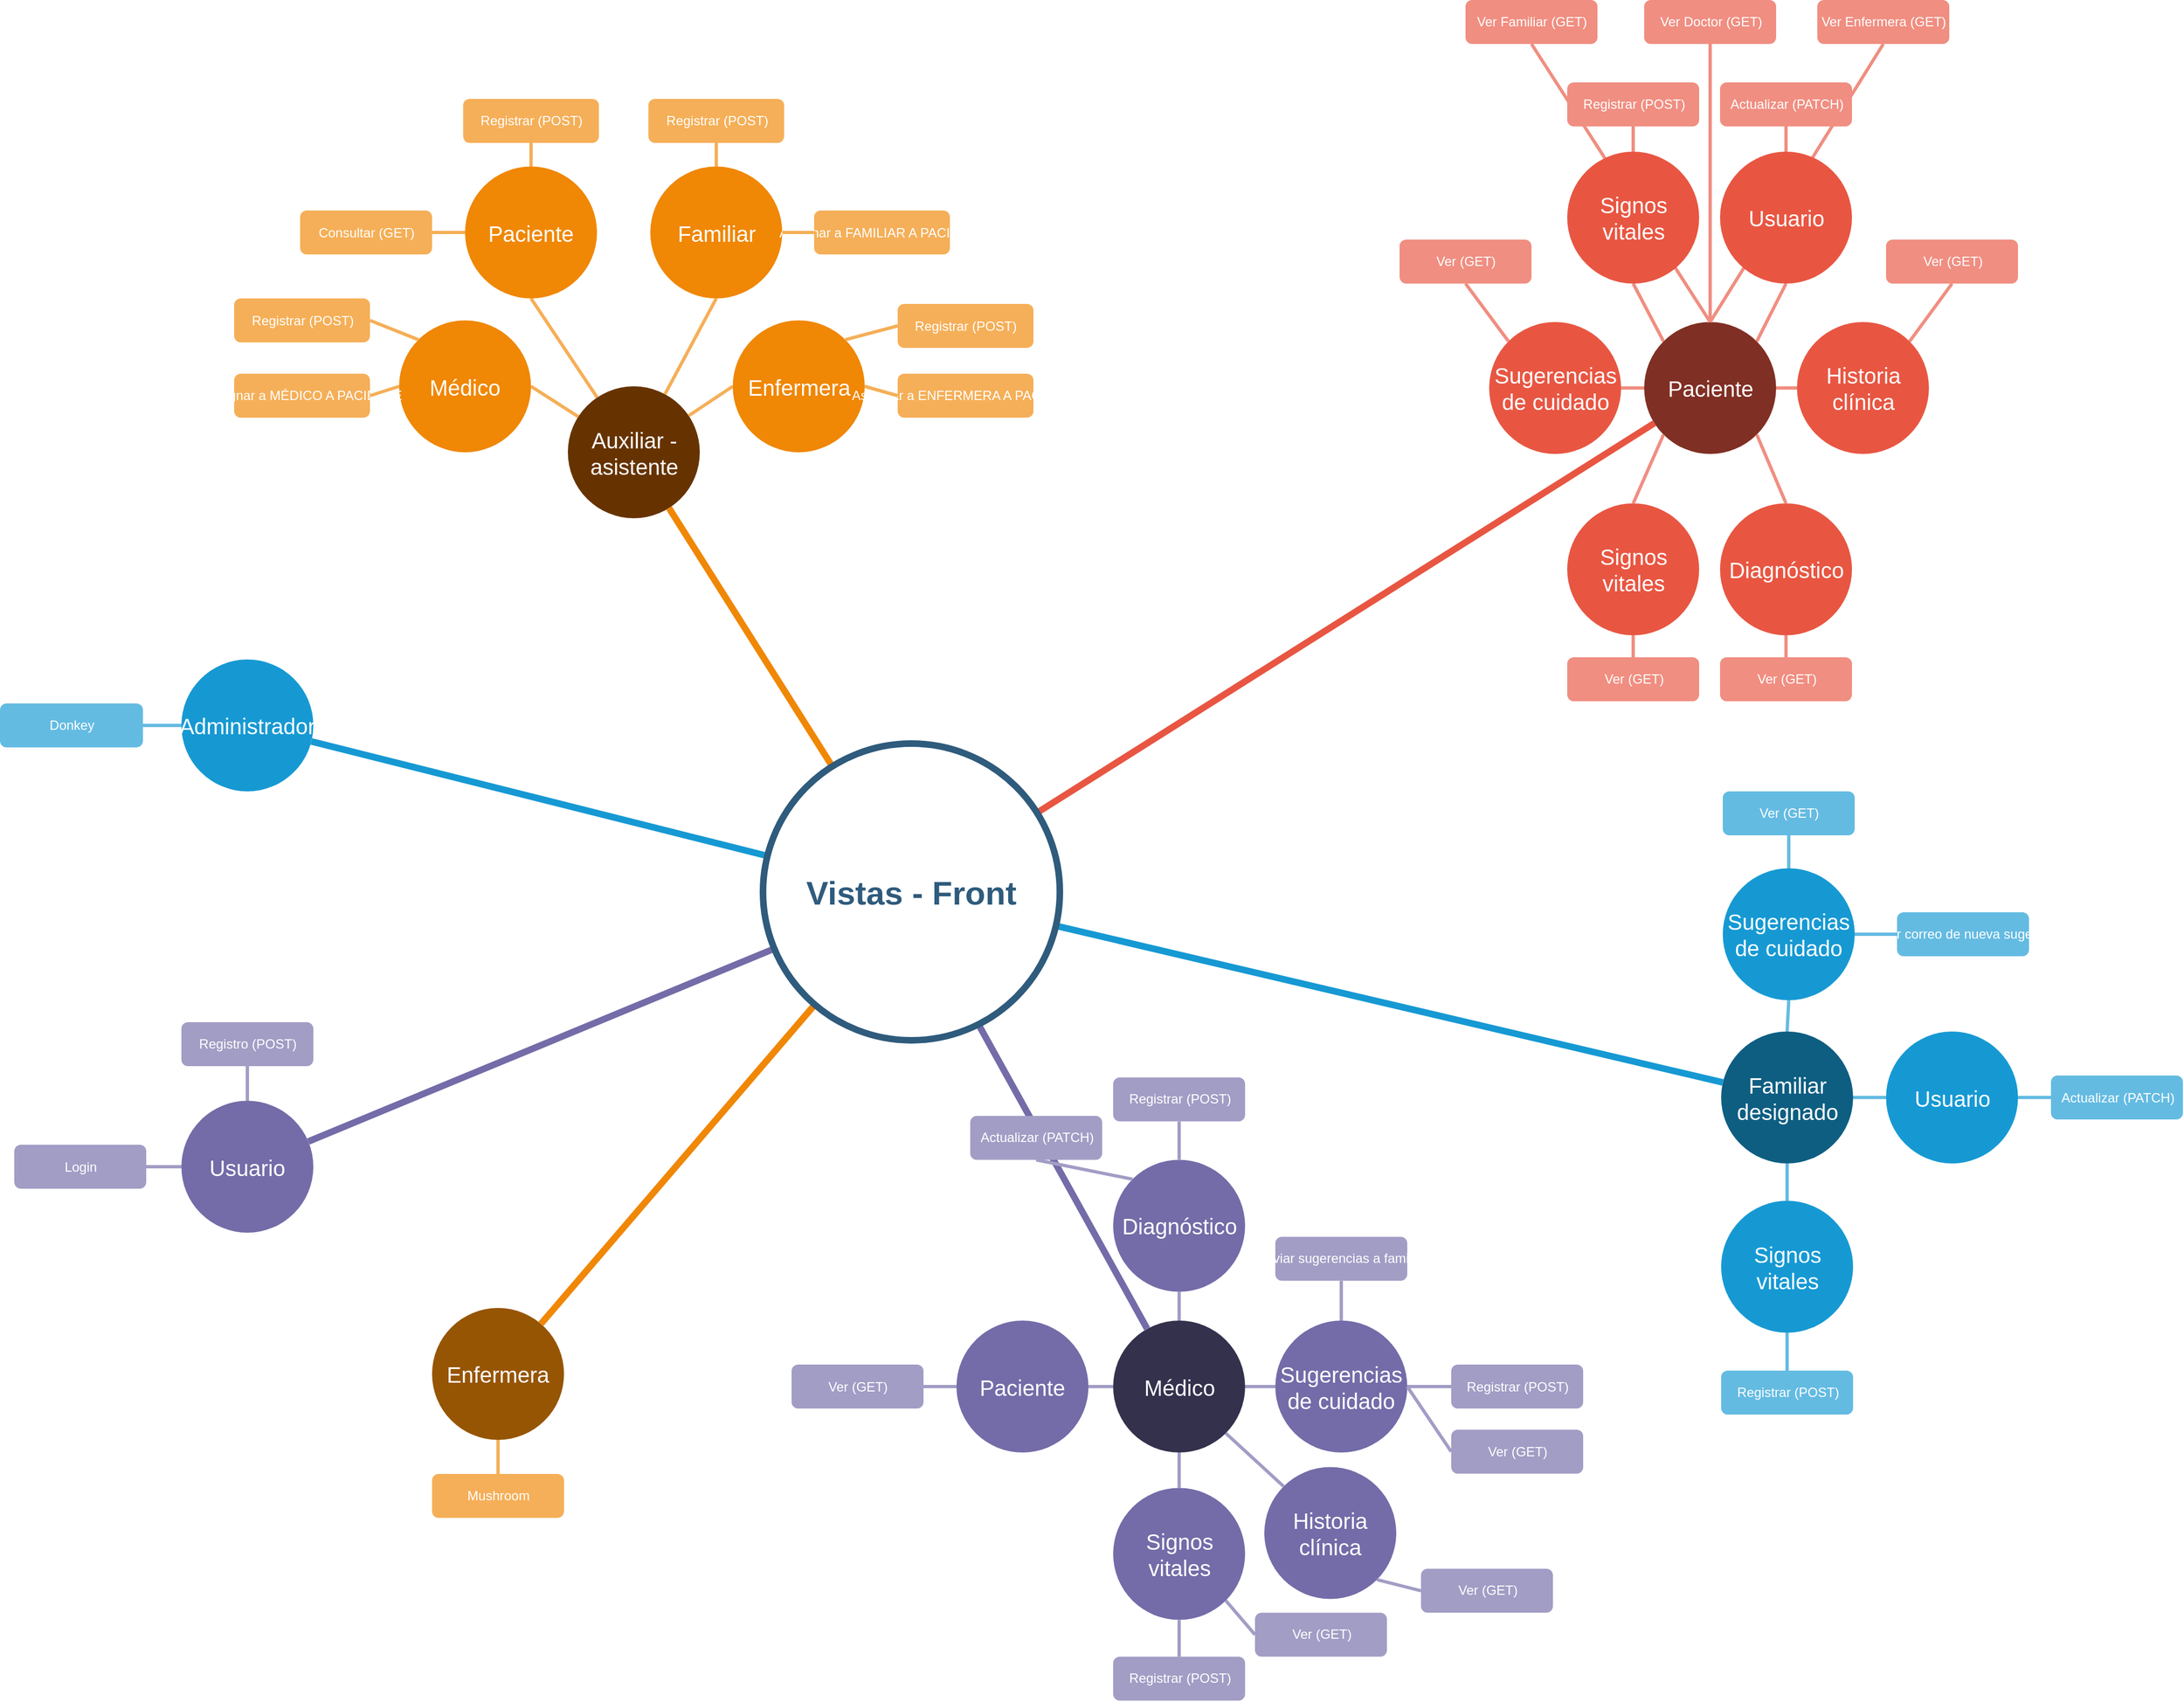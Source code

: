 <mxfile version="21.6.8" type="device">
  <diagram id="6a731a19-8d31-9384-78a2-239565b7b9f0" name="Page-1">
    <mxGraphModel dx="3200" dy="1549" grid="1" gridSize="10" guides="1" tooltips="1" connect="1" arrows="1" fold="1" page="1" pageScale="1" pageWidth="1169" pageHeight="827" background="none" math="0" shadow="0">
      <root>
        <mxCell id="0" />
        <mxCell id="1" parent="0" />
        <mxCell id="1350" value="Administrador" style="ellipse;whiteSpace=wrap;html=1;shadow=0;fontFamily=Helvetica;fontSize=20;fontColor=#FFFFFF;align=center;strokeWidth=3;fillColor=#1699D3;strokeColor=none;" parent="1" vertex="1">
          <mxGeometry x="405" y="680" width="120" height="120" as="geometry" />
        </mxCell>
        <mxCell id="1351" value="Auxiliar - asistente" style="ellipse;whiteSpace=wrap;html=1;shadow=0;fontFamily=Helvetica;fontSize=20;fontColor=#FFFFFF;align=center;strokeWidth=3;fillColor=#663300;strokeColor=none;gradientColor=none;" parent="1" vertex="1">
          <mxGeometry x="756.5" y="431.5" width="120" height="120" as="geometry" />
        </mxCell>
        <mxCell id="1352" value="Paciente" style="ellipse;whiteSpace=wrap;html=1;shadow=0;fontFamily=Helvetica;fontSize=20;fontColor=#FFFFFF;align=center;strokeWidth=3;fillColor=#802F24;strokeColor=none;" parent="1" vertex="1">
          <mxGeometry x="1735.5" y="373" width="120" height="120" as="geometry" />
        </mxCell>
        <mxCell id="1353" value="Familiar designado" style="ellipse;whiteSpace=wrap;html=1;shadow=0;fontFamily=Helvetica;fontSize=20;fontColor=#FFFFFF;align=center;strokeWidth=3;fillColor=#0E5E82;strokeColor=none;" parent="1" vertex="1">
          <mxGeometry x="1805.5" y="1018.5" width="120" height="120" as="geometry" />
        </mxCell>
        <mxCell id="1354" value="Médico" style="ellipse;whiteSpace=wrap;html=1;shadow=0;fontFamily=Helvetica;fontSize=20;fontColor=#FFFFFF;align=center;strokeWidth=3;fillColor=#34314D;strokeColor=none;" parent="1" vertex="1">
          <mxGeometry x="1252.5" y="1281.52" width="120" height="120" as="geometry" />
        </mxCell>
        <mxCell id="1355" value="Enfermera" style="ellipse;whiteSpace=wrap;html=1;shadow=0;fontFamily=Helvetica;fontSize=20;fontColor=#FFFFFF;align=center;strokeWidth=3;fillColor=#965503;strokeColor=none;" parent="1" vertex="1">
          <mxGeometry x="633" y="1270" width="120" height="120" as="geometry" />
        </mxCell>
        <mxCell id="1359" style="endArrow=none;strokeWidth=6;strokeColor=#1699D3;html=1;" parent="1" source="1515" target="1350" edge="1">
          <mxGeometry relative="1" as="geometry" />
        </mxCell>
        <mxCell id="1360" style="endArrow=none;strokeWidth=6;strokeColor=#f08705;html=1;fillColor=#663300;" parent="1" source="1515" target="1351" edge="1">
          <mxGeometry relative="1" as="geometry" />
        </mxCell>
        <mxCell id="1361" style="endArrow=none;strokeWidth=6;strokeColor=#E85642;html=1;" parent="1" source="1515" target="1352" edge="1">
          <mxGeometry relative="1" as="geometry" />
        </mxCell>
        <mxCell id="1362" style="endArrow=none;strokeWidth=6;strokeColor=#1699D3;html=1;" parent="1" source="1515" target="1353" edge="1">
          <mxGeometry relative="1" as="geometry" />
        </mxCell>
        <mxCell id="1363" style="endArrow=none;strokeWidth=6;strokeColor=#736CA8;html=1;" parent="1" source="1515" target="1516" edge="1">
          <mxGeometry relative="1" as="geometry" />
        </mxCell>
        <mxCell id="1364" style="endArrow=none;strokeWidth=6;strokeColor=#736ca8;html=1;" parent="1" target="1354" edge="1">
          <mxGeometry relative="1" as="geometry">
            <mxPoint x="1101.175" y="959.995" as="sourcePoint" />
          </mxGeometry>
        </mxCell>
        <mxCell id="1365" value="" style="edgeStyle=none;endArrow=none;strokeWidth=6;strokeColor=#F08705;html=1;" parent="1" source="1515" target="1355" edge="1">
          <mxGeometry x="181" y="226.5" width="100" height="100" as="geometry">
            <mxPoint x="154" y="406.5" as="sourcePoint" />
            <mxPoint x="254" y="306.5" as="targetPoint" />
          </mxGeometry>
        </mxCell>
        <mxCell id="1372" value="Donkey" style="rounded=1;fillColor=#64BBE2;strokeColor=none;strokeWidth=3;shadow=0;html=1;fontColor=#FFFFFF;" parent="1" vertex="1">
          <mxGeometry x="240" y="720" width="130" height="40" as="geometry" />
        </mxCell>
        <mxCell id="1384" value="" style="edgeStyle=none;endArrow=none;strokeWidth=3;strokeColor=#64BBE2;html=1;" parent="1" source="1350" target="1372" edge="1">
          <mxGeometry x="-221.5" y="56.5" width="100" height="100" as="geometry">
            <mxPoint x="-340" y="565" as="sourcePoint" />
            <mxPoint x="-240" y="465" as="targetPoint" />
          </mxGeometry>
        </mxCell>
        <mxCell id="1402" value="" style="edgeStyle=none;endArrow=none;strokeWidth=3;strokeColor=#F5AF58;html=1;entryX=1;entryY=0.5;entryDx=0;entryDy=0;" parent="1" source="1351" target="Ss06lq52ahwoIGu85zXp-1554" edge="1">
          <mxGeometry x="3.5" y="21.5" width="100" height="100" as="geometry">
            <mxPoint x="-343.5" y="311.5" as="sourcePoint" />
            <mxPoint x="681.5" y="431.5" as="targetPoint" />
          </mxGeometry>
        </mxCell>
        <mxCell id="1404" value="" style="edgeStyle=none;endArrow=none;strokeWidth=3;strokeColor=#F5AF58;html=1;entryX=0.5;entryY=1;entryDx=0;entryDy=0;" parent="1" source="1351" target="Ss06lq52ahwoIGu85zXp-1548" edge="1">
          <mxGeometry x="3.5" y="21.5" width="100" height="100" as="geometry">
            <mxPoint x="-343.5" y="311.5" as="sourcePoint" />
            <mxPoint x="753" y="360" as="targetPoint" />
          </mxGeometry>
        </mxCell>
        <mxCell id="1405" value="" style="edgeStyle=none;endArrow=none;strokeWidth=3;strokeColor=#F5AF58;html=1;entryX=0.5;entryY=1;entryDx=0;entryDy=0;" parent="1" source="1351" target="Ss06lq52ahwoIGu85zXp-1550" edge="1">
          <mxGeometry x="3.5" y="21.5" width="100" height="100" as="geometry">
            <mxPoint x="-343.5" y="311.5" as="sourcePoint" />
            <mxPoint x="883" y="360" as="targetPoint" />
          </mxGeometry>
        </mxCell>
        <mxCell id="1407" value="" style="edgeStyle=none;endArrow=none;strokeWidth=3;strokeColor=#F5AF58;html=1;entryX=0;entryY=0.5;entryDx=0;entryDy=0;" parent="1" source="1351" target="Ss06lq52ahwoIGu85zXp-1553" edge="1">
          <mxGeometry x="3.5" y="21.5" width="100" height="100" as="geometry">
            <mxPoint x="-343.5" y="311.5" as="sourcePoint" />
            <mxPoint x="948.5" y="436.5" as="targetPoint" />
          </mxGeometry>
        </mxCell>
        <mxCell id="1412" value="Ver (GET)" style="rounded=1;fillColor=#f08e81;strokeColor=none;strokeWidth=3;shadow=0;html=1;fontColor=#FFFFFF;" parent="1" vertex="1">
          <mxGeometry x="1955.5" y="298" width="120" height="40" as="geometry" />
        </mxCell>
        <mxCell id="1427" value="" style="edgeStyle=none;endArrow=none;strokeWidth=3;strokeColor=#F08E81;html=1;entryX=0.5;entryY=1;entryDx=0;entryDy=0;exitX=0;exitY=0;exitDx=0;exitDy=0;" parent="1" source="1352" target="Ss06lq52ahwoIGu85zXp-1564" edge="1">
          <mxGeometry x="31" y="106.5" width="100" height="100" as="geometry">
            <mxPoint x="1734.5" y="376.5" as="sourcePoint" />
            <mxPoint x="1733.5" y="278.0" as="targetPoint" />
          </mxGeometry>
        </mxCell>
        <mxCell id="1428" value="" style="edgeStyle=none;endArrow=none;strokeWidth=3;strokeColor=#F08E81;html=1;exitX=0.5;exitY=0;exitDx=0;exitDy=0;entryX=0.5;entryY=1;entryDx=0;entryDy=0;" parent="1" source="Ss06lq52ahwoIGu85zXp-1564" target="1417" edge="1">
          <mxGeometry x="31" y="106.5" width="100" height="100" as="geometry">
            <mxPoint x="55.5" y="223" as="sourcePoint" />
            <mxPoint x="1834.5" y="236.5" as="targetPoint" />
          </mxGeometry>
        </mxCell>
        <mxCell id="1429" value="" style="edgeStyle=none;endArrow=none;strokeWidth=3;strokeColor=#F08E81;html=1;entryX=0.5;entryY=1;entryDx=0;entryDy=0;exitX=0.5;exitY=0;exitDx=0;exitDy=0;" parent="1" source="Ss06lq52ahwoIGu85zXp-1568" target="1418" edge="1">
          <mxGeometry x="31" y="106.5" width="100" height="100" as="geometry">
            <mxPoint x="1894.5" y="196.5" as="sourcePoint" />
            <mxPoint x="1874.5" y="266.5" as="targetPoint" />
          </mxGeometry>
        </mxCell>
        <mxCell id="1430" value="" style="edgeStyle=none;endArrow=none;strokeWidth=3;strokeColor=#F08E81;html=1;exitX=1;exitY=0;exitDx=0;exitDy=0;entryX=0.5;entryY=1;entryDx=0;entryDy=0;" parent="1" source="1352" target="Ss06lq52ahwoIGu85zXp-1568" edge="1">
          <mxGeometry x="31" y="106.5" width="100" height="100" as="geometry">
            <mxPoint x="65.5" y="223" as="sourcePoint" />
            <mxPoint x="165.5" y="123" as="targetPoint" />
          </mxGeometry>
        </mxCell>
        <mxCell id="1431" value="" style="edgeStyle=none;endArrow=none;strokeWidth=3;strokeColor=#F08E81;html=1;exitX=1;exitY=0;exitDx=0;exitDy=0;entryX=0.5;entryY=1;entryDx=0;entryDy=0;" parent="1" source="Ss06lq52ahwoIGu85zXp-1569" target="1412" edge="1">
          <mxGeometry x="31" y="106.5" width="100" height="100" as="geometry">
            <mxPoint x="2074.5" y="476.5" as="sourcePoint" />
            <mxPoint x="165.5" y="123" as="targetPoint" />
          </mxGeometry>
        </mxCell>
        <mxCell id="1437" value="Ver (GET)" style="rounded=1;fillColor=#64BBE2;strokeColor=none;strokeWidth=3;shadow=0;html=1;fontColor=#FFFFFF;" parent="1" vertex="1">
          <mxGeometry x="1807" y="800" width="120" height="40" as="geometry" />
        </mxCell>
        <mxCell id="1441" value="Actualizar (PATCH)" style="rounded=1;fillColor=#64BBE2;strokeColor=none;strokeWidth=3;shadow=0;html=1;fontColor=#FFFFFF;" parent="1" vertex="1">
          <mxGeometry x="2105.5" y="1058.5" width="120" height="40" as="geometry" />
        </mxCell>
        <mxCell id="1448" value="" style="edgeStyle=none;endArrow=none;strokeWidth=3;strokeColor=#64BBE2;html=1;exitX=0.5;exitY=0;exitDx=0;exitDy=0;" parent="1" source="Ss06lq52ahwoIGu85zXp-1598" target="1437" edge="1">
          <mxGeometry x="-24" y="196.5" width="100" height="100" as="geometry">
            <mxPoint x="1815.5" y="700" as="sourcePoint" />
            <mxPoint x="-114.5" y="120" as="targetPoint" />
          </mxGeometry>
        </mxCell>
        <mxCell id="1449" value="" style="edgeStyle=none;endArrow=none;strokeWidth=3;strokeColor=#64BBE2;html=1;entryX=0.5;entryY=1;entryDx=0;entryDy=0;exitX=0.5;exitY=0;exitDx=0;exitDy=0;" parent="1" source="1353" target="Ss06lq52ahwoIGu85zXp-1598" edge="1">
          <mxGeometry x="-24" y="196.5" width="100" height="100" as="geometry">
            <mxPoint x="-154.5" y="508.5" as="sourcePoint" />
            <mxPoint x="1605.5" y="828.5" as="targetPoint" />
          </mxGeometry>
        </mxCell>
        <mxCell id="1452" value="" style="edgeStyle=none;endArrow=none;strokeWidth=3;strokeColor=#64BBE2;html=1;exitX=1;exitY=0.5;exitDx=0;exitDy=0;entryX=0;entryY=0.5;entryDx=0;entryDy=0;" parent="1" source="1353" target="Ss06lq52ahwoIGu85zXp-1599" edge="1">
          <mxGeometry x="-24" y="196.5" width="100" height="100" as="geometry">
            <mxPoint x="-154.5" y="508.5" as="sourcePoint" />
            <mxPoint x="2050.5" y="1097.378" as="targetPoint" />
          </mxGeometry>
        </mxCell>
        <mxCell id="1453" value="" style="edgeStyle=none;endArrow=none;strokeWidth=3;strokeColor=#64BBE2;html=1;exitX=1;exitY=0.5;exitDx=0;exitDy=0;entryX=0;entryY=0.5;entryDx=0;entryDy=0;" parent="1" source="Ss06lq52ahwoIGu85zXp-1599" target="1441" edge="1">
          <mxGeometry x="-24" y="196.5" width="100" height="100" as="geometry">
            <mxPoint x="-154.5" y="508.5" as="sourcePoint" />
            <mxPoint x="-54.5" y="408.5" as="targetPoint" />
          </mxGeometry>
        </mxCell>
        <mxCell id="1458" value="Enviar sugerencias a familiar" style="rounded=1;fillColor=#a29dc5;strokeColor=none;strokeWidth=3;shadow=0;html=1;fontColor=#FFFFFF;" parent="1" vertex="1">
          <mxGeometry x="1400" y="1205.27" width="120" height="40" as="geometry" />
        </mxCell>
        <mxCell id="1461" value="Registrar (POST)" style="rounded=1;fillColor=#a29dc5;strokeColor=none;strokeWidth=3;shadow=0;html=1;fontColor=#FFFFFF;" parent="1" vertex="1">
          <mxGeometry x="1252.5" y="1587.27" width="120" height="40" as="geometry" />
        </mxCell>
        <mxCell id="1463" value="" style="edgeStyle=none;endArrow=none;strokeWidth=3;strokeColor=#A29DC5;html=1;exitX=1;exitY=0.5;exitDx=0;exitDy=0;entryX=0;entryY=0.5;entryDx=0;entryDy=0;" parent="1" source="Ss06lq52ahwoIGu85zXp-1602" target="Ss06lq52ahwoIGu85zXp-1612" edge="1">
          <mxGeometry x="251" y="-103.5" width="100" height="100" as="geometry">
            <mxPoint x="-207.5" y="106.52" as="sourcePoint" />
            <mxPoint x="1480" y="1153.77" as="targetPoint" />
          </mxGeometry>
        </mxCell>
        <mxCell id="1464" value="" style="edgeStyle=none;endArrow=none;strokeWidth=3;strokeColor=#A29DC5;html=1;exitX=0.5;exitY=1;exitDx=0;exitDy=0;entryX=0.5;entryY=0;entryDx=0;entryDy=0;" parent="1" source="1354" target="Ss06lq52ahwoIGu85zXp-1600" edge="1">
          <mxGeometry x="251" y="-103.5" width="100" height="100" as="geometry">
            <mxPoint x="-207.5" y="106.52" as="sourcePoint" />
            <mxPoint x="-107.5" y="6.52" as="targetPoint" />
          </mxGeometry>
        </mxCell>
        <mxCell id="1465" value="" style="edgeStyle=none;endArrow=none;strokeWidth=3;strokeColor=#A29DC5;html=1;exitX=0.5;exitY=0;exitDx=0;exitDy=0;entryX=0.5;entryY=1;entryDx=0;entryDy=0;" parent="1" source="Ss06lq52ahwoIGu85zXp-1602" target="1458" edge="1">
          <mxGeometry x="251" y="-103.5" width="100" height="100" as="geometry">
            <mxPoint x="-207.5" y="106.52" as="sourcePoint" />
            <mxPoint x="-107.5" y="6.52" as="targetPoint" />
          </mxGeometry>
        </mxCell>
        <mxCell id="1467" value="" style="edgeStyle=none;endArrow=none;strokeWidth=3;strokeColor=#A29DC5;html=1;entryX=0;entryY=0.5;entryDx=0;entryDy=0;" parent="1" source="1354" target="Ss06lq52ahwoIGu85zXp-1602" edge="1">
          <mxGeometry x="251" y="-103.5" width="100" height="100" as="geometry">
            <mxPoint x="-207.5" y="106.52" as="sourcePoint" />
            <mxPoint x="1681.5" y="1349.261" as="targetPoint" />
          </mxGeometry>
        </mxCell>
        <mxCell id="1472" value="Mushroom" style="rounded=1;fillColor=#f5af58;strokeColor=none;strokeWidth=3;shadow=0;html=1;fontColor=#FFFFFF;" parent="1" vertex="1">
          <mxGeometry x="633" y="1421" width="120" height="40" as="geometry" />
        </mxCell>
        <mxCell id="1484" value="" style="edgeStyle=none;endArrow=none;strokeWidth=3;strokeColor=#F5AF58;html=1;" parent="1" source="1355" target="1472" edge="1">
          <mxGeometry x="243.5" y="39" width="100" height="100" as="geometry">
            <mxPoint x="-287" y="100" as="sourcePoint" />
            <mxPoint x="-187" as="targetPoint" />
          </mxGeometry>
        </mxCell>
        <mxCell id="1514" style="edgeStyle=orthogonalEdgeStyle;rounded=0;html=1;exitX=0.75;exitY=0;entryX=0.75;entryY=0;startArrow=none;startFill=0;endArrow=block;endFill=1;jettySize=auto;orthogonalLoop=1;strokeColor=#12aab5;strokeWidth=6;fontSize=20;fontColor=#2F5B7C;" parent="1" edge="1">
          <mxGeometry relative="1" as="geometry">
            <mxPoint x="1645.5" y="388.0" as="sourcePoint" />
            <mxPoint x="1645.5" y="388.0" as="targetPoint" />
          </mxGeometry>
        </mxCell>
        <mxCell id="1515" value="Vistas - Front" style="ellipse;whiteSpace=wrap;html=1;shadow=0;fontFamily=Helvetica;fontSize=30;fontColor=#2F5B7C;align=center;strokeColor=#2F5B7C;strokeWidth=6;fillColor=#FFFFFF;fontStyle=1;gradientColor=none;" parent="1" vertex="1">
          <mxGeometry x="934" y="756.5" width="270" height="270" as="geometry" />
        </mxCell>
        <mxCell id="1516" value="Usuario" style="ellipse;whiteSpace=wrap;html=1;shadow=0;fontFamily=Helvetica;fontSize=20;fontColor=#FFFFFF;align=center;strokeWidth=3;fillColor=#736ca8;strokeColor=none;" parent="1" vertex="1">
          <mxGeometry x="405" y="1081.5" width="120" height="120" as="geometry" />
        </mxCell>
        <mxCell id="1518" value="Registro (POST)" style="rounded=1;fillColor=#a29dc5;strokeColor=none;strokeWidth=3;shadow=0;html=1;fontColor=#FFFFFF;" parent="1" vertex="1">
          <mxGeometry x="405" y="1010" width="120" height="40" as="geometry" />
        </mxCell>
        <mxCell id="1530" value="" style="edgeStyle=none;endArrow=none;strokeWidth=3;strokeColor=#A29DC5;html=1;" parent="1" source="1516" target="1518" edge="1">
          <mxGeometry x="-1498" y="-303.5" width="100" height="100" as="geometry">
            <mxPoint x="-1405" y="156.5" as="sourcePoint" />
            <mxPoint x="-1305" y="56.5" as="targetPoint" />
          </mxGeometry>
        </mxCell>
        <mxCell id="1531" value="" style="edgeStyle=none;endArrow=none;strokeWidth=3;strokeColor=#A29DC5;html=1;entryX=1;entryY=0.5;entryDx=0;entryDy=0;" parent="1" source="1516" target="Ss06lq52ahwoIGu85zXp-1625" edge="1">
          <mxGeometry x="-1498" y="-303.5" width="100" height="100" as="geometry">
            <mxPoint x="-1405" y="156.5" as="sourcePoint" />
            <mxPoint x="588.026" y="971.5" as="targetPoint" />
          </mxGeometry>
        </mxCell>
        <mxCell id="1541" value="" style="edgeStyle=none;endArrow=none;strokeWidth=3;strokeColor=#A29DC5;html=1;exitX=0.5;exitY=0;exitDx=0;exitDy=0;entryX=0.5;entryY=1;entryDx=0;entryDy=0;" parent="1" source="1354" target="Ss06lq52ahwoIGu85zXp-1601" edge="1">
          <mxGeometry x="-1174" y="-408.5" width="100" height="100" as="geometry">
            <mxPoint x="-1632.5" y="-198.48" as="sourcePoint" />
            <mxPoint x="1384.038" y="1264.02" as="targetPoint" />
          </mxGeometry>
        </mxCell>
        <mxCell id="Ss06lq52ahwoIGu85zXp-1544" value="" style="edgeStyle=none;endArrow=none;strokeWidth=3;strokeColor=#F5AF58;html=1;entryX=0.5;entryY=1;entryDx=0;entryDy=0;exitX=0.5;exitY=0;exitDx=0;exitDy=0;" edge="1" parent="1" source="Ss06lq52ahwoIGu85zXp-1548" target="Ss06lq52ahwoIGu85zXp-1545">
          <mxGeometry x="3.5" y="21.5" width="100" height="100" as="geometry">
            <mxPoint x="717" y="230" as="sourcePoint" />
            <mxPoint x="616.5" y="130" as="targetPoint" />
          </mxGeometry>
        </mxCell>
        <mxCell id="Ss06lq52ahwoIGu85zXp-1545" value="Registrar (POST)" style="rounded=1;fillColor=#f5af58;strokeColor=none;strokeWidth=3;shadow=0;html=1;fontColor=#FFFFFF;" vertex="1" parent="1">
          <mxGeometry x="661.25" y="170" width="123.5" height="40" as="geometry" />
        </mxCell>
        <mxCell id="Ss06lq52ahwoIGu85zXp-1546" value="Consultar (GET)" style="rounded=1;fillColor=#f5af58;strokeColor=none;strokeWidth=3;shadow=0;html=1;fontColor=#FFFFFF;" vertex="1" parent="1">
          <mxGeometry x="513" y="271.5" width="120" height="40" as="geometry" />
        </mxCell>
        <mxCell id="Ss06lq52ahwoIGu85zXp-1547" value="" style="edgeStyle=none;endArrow=none;strokeWidth=3;strokeColor=#F5AF58;html=1;entryX=1;entryY=0.5;entryDx=0;entryDy=0;exitX=0;exitY=0.5;exitDx=0;exitDy=0;" edge="1" parent="1" source="Ss06lq52ahwoIGu85zXp-1548" target="Ss06lq52ahwoIGu85zXp-1546">
          <mxGeometry x="3.5" y="21.5" width="100" height="100" as="geometry">
            <mxPoint x="683" y="240" as="sourcePoint" />
            <mxPoint x="623" y="230" as="targetPoint" />
          </mxGeometry>
        </mxCell>
        <mxCell id="Ss06lq52ahwoIGu85zXp-1548" value="Paciente" style="ellipse;whiteSpace=wrap;html=1;shadow=0;fontFamily=Helvetica;fontSize=20;fontColor=#FFFFFF;align=center;strokeWidth=3;fillColor=#F08705;strokeColor=none;gradientColor=none;" vertex="1" parent="1">
          <mxGeometry x="663" y="231.5" width="120" height="120" as="geometry" />
        </mxCell>
        <mxCell id="Ss06lq52ahwoIGu85zXp-1550" value="Familiar" style="ellipse;whiteSpace=wrap;html=1;shadow=0;fontFamily=Helvetica;fontSize=20;fontColor=#FFFFFF;align=center;strokeWidth=3;fillColor=#F08705;strokeColor=none;gradientColor=none;" vertex="1" parent="1">
          <mxGeometry x="831.5" y="231.5" width="120" height="120" as="geometry" />
        </mxCell>
        <mxCell id="Ss06lq52ahwoIGu85zXp-1551" value="Registrar (POST)" style="rounded=1;fillColor=#f5af58;strokeColor=none;strokeWidth=3;shadow=0;html=1;fontColor=#FFFFFF;" vertex="1" parent="1">
          <mxGeometry x="829.75" y="170" width="123.5" height="40" as="geometry" />
        </mxCell>
        <mxCell id="Ss06lq52ahwoIGu85zXp-1552" value="" style="edgeStyle=none;endArrow=none;strokeWidth=3;strokeColor=#F5AF58;html=1;entryX=0.5;entryY=1;entryDx=0;entryDy=0;exitX=0.5;exitY=0;exitDx=0;exitDy=0;" edge="1" parent="1" source="Ss06lq52ahwoIGu85zXp-1550" target="Ss06lq52ahwoIGu85zXp-1551">
          <mxGeometry x="3.5" y="21.5" width="100" height="100" as="geometry">
            <mxPoint x="733" y="141" as="sourcePoint" />
            <mxPoint x="733" y="119" as="targetPoint" />
          </mxGeometry>
        </mxCell>
        <mxCell id="Ss06lq52ahwoIGu85zXp-1553" value="Enfermera" style="ellipse;whiteSpace=wrap;html=1;shadow=0;fontFamily=Helvetica;fontSize=20;fontColor=#FFFFFF;align=center;strokeWidth=3;fillColor=#F08705;strokeColor=none;gradientColor=none;" vertex="1" parent="1">
          <mxGeometry x="906.5" y="371.5" width="120" height="120" as="geometry" />
        </mxCell>
        <mxCell id="Ss06lq52ahwoIGu85zXp-1554" value="Médico" style="ellipse;whiteSpace=wrap;html=1;shadow=0;fontFamily=Helvetica;fontSize=20;fontColor=#FFFFFF;align=center;strokeWidth=3;fillColor=#F08705;strokeColor=none;gradientColor=none;" vertex="1" parent="1">
          <mxGeometry x="603" y="371.5" width="120" height="120" as="geometry" />
        </mxCell>
        <mxCell id="Ss06lq52ahwoIGu85zXp-1555" value="Registrar (POST)" style="rounded=1;fillColor=#f5af58;strokeColor=none;strokeWidth=3;shadow=0;html=1;fontColor=#FFFFFF;" vertex="1" parent="1">
          <mxGeometry x="453" y="351.5" width="123.5" height="40" as="geometry" />
        </mxCell>
        <mxCell id="Ss06lq52ahwoIGu85zXp-1556" value="" style="edgeStyle=none;endArrow=none;strokeWidth=3;strokeColor=#F5AF58;html=1;exitX=0;exitY=0;exitDx=0;exitDy=0;entryX=1;entryY=0.5;entryDx=0;entryDy=0;" edge="1" parent="1" source="Ss06lq52ahwoIGu85zXp-1554" target="Ss06lq52ahwoIGu85zXp-1555">
          <mxGeometry x="3.5" y="21.5" width="100" height="100" as="geometry">
            <mxPoint x="536.5" y="401.5" as="sourcePoint" />
            <mxPoint x="496.5" y="351.5" as="targetPoint" />
          </mxGeometry>
        </mxCell>
        <mxCell id="Ss06lq52ahwoIGu85zXp-1558" value="Asisgnar a MÉDICO A PACIENTE" style="rounded=1;fillColor=#f5af58;strokeColor=none;strokeWidth=3;shadow=0;html=1;fontColor=#FFFFFF;" vertex="1" parent="1">
          <mxGeometry x="453" y="420" width="123.5" height="40" as="geometry" />
        </mxCell>
        <mxCell id="Ss06lq52ahwoIGu85zXp-1559" value="" style="edgeStyle=none;endArrow=none;strokeWidth=3;strokeColor=#F5AF58;html=1;exitX=0;exitY=0.5;exitDx=0;exitDy=0;entryX=1;entryY=0.5;entryDx=0;entryDy=0;" edge="1" parent="1" source="Ss06lq52ahwoIGu85zXp-1554" target="Ss06lq52ahwoIGu85zXp-1558">
          <mxGeometry x="3.5" y="21.5" width="100" height="100" as="geometry">
            <mxPoint x="631" y="493" as="sourcePoint" />
            <mxPoint x="587" y="476" as="targetPoint" />
          </mxGeometry>
        </mxCell>
        <mxCell id="Ss06lq52ahwoIGu85zXp-1560" value="Registrar (POST)" style="rounded=1;fillColor=#f5af58;strokeColor=none;strokeWidth=3;shadow=0;html=1;fontColor=#FFFFFF;" vertex="1" parent="1">
          <mxGeometry x="1056.5" y="356.5" width="123.5" height="40" as="geometry" />
        </mxCell>
        <mxCell id="Ss06lq52ahwoIGu85zXp-1561" value="Asisgnar a ENFERMERA A PACIENTE" style="rounded=1;fillColor=#f5af58;strokeColor=none;strokeWidth=3;shadow=0;html=1;fontColor=#FFFFFF;" vertex="1" parent="1">
          <mxGeometry x="1056.5" y="420" width="123.5" height="40" as="geometry" />
        </mxCell>
        <mxCell id="Ss06lq52ahwoIGu85zXp-1562" value="" style="edgeStyle=none;endArrow=none;strokeWidth=3;strokeColor=#F5AF58;html=1;entryX=0;entryY=0.5;entryDx=0;entryDy=0;exitX=1;exitY=0;exitDx=0;exitDy=0;" edge="1" parent="1" source="Ss06lq52ahwoIGu85zXp-1553" target="Ss06lq52ahwoIGu85zXp-1560">
          <mxGeometry x="3.5" y="21.5" width="100" height="100" as="geometry">
            <mxPoint x="876" y="468" as="sourcePoint" />
            <mxPoint x="916" y="442" as="targetPoint" />
          </mxGeometry>
        </mxCell>
        <mxCell id="Ss06lq52ahwoIGu85zXp-1563" value="" style="edgeStyle=none;endArrow=none;strokeWidth=3;strokeColor=#F5AF58;html=1;entryX=0;entryY=0.5;entryDx=0;entryDy=0;exitX=1;exitY=0.5;exitDx=0;exitDy=0;" edge="1" parent="1" source="Ss06lq52ahwoIGu85zXp-1553" target="Ss06lq52ahwoIGu85zXp-1561">
          <mxGeometry x="3.5" y="21.5" width="100" height="100" as="geometry">
            <mxPoint x="1019" y="399" as="sourcePoint" />
            <mxPoint x="1073" y="330" as="targetPoint" />
          </mxGeometry>
        </mxCell>
        <mxCell id="Ss06lq52ahwoIGu85zXp-1569" value="Historia clínica" style="ellipse;whiteSpace=wrap;html=1;shadow=0;fontFamily=Helvetica;fontSize=20;fontColor=#FFFFFF;align=center;strokeWidth=3;fillColor=#E85642;strokeColor=none;" vertex="1" parent="1">
          <mxGeometry x="1874.5" y="373" width="120" height="120" as="geometry" />
        </mxCell>
        <mxCell id="Ss06lq52ahwoIGu85zXp-1570" value="" style="edgeStyle=none;endArrow=none;strokeWidth=3;strokeColor=#F08E81;html=1;exitX=1;exitY=0.5;exitDx=0;exitDy=0;entryX=0;entryY=0.5;entryDx=0;entryDy=0;" edge="1" parent="1" source="1352" target="Ss06lq52ahwoIGu85zXp-1569">
          <mxGeometry x="31" y="106.5" width="100" height="100" as="geometry">
            <mxPoint x="2084.5" y="486.5" as="sourcePoint" />
            <mxPoint x="2122.5" y="426.5" as="targetPoint" />
          </mxGeometry>
        </mxCell>
        <mxCell id="Ss06lq52ahwoIGu85zXp-1571" value="Diagnóstico" style="ellipse;whiteSpace=wrap;html=1;shadow=0;fontFamily=Helvetica;fontSize=20;fontColor=#FFFFFF;align=center;strokeWidth=3;fillColor=#E85642;strokeColor=none;" vertex="1" parent="1">
          <mxGeometry x="1804.5" y="538" width="120" height="120" as="geometry" />
        </mxCell>
        <mxCell id="Ss06lq52ahwoIGu85zXp-1572" value="" style="edgeStyle=none;endArrow=none;strokeWidth=3;strokeColor=#F08E81;html=1;exitX=1;exitY=1;exitDx=0;exitDy=0;entryX=0.5;entryY=0;entryDx=0;entryDy=0;" edge="1" parent="1" source="1352" target="Ss06lq52ahwoIGu85zXp-1571">
          <mxGeometry x="31" y="106.5" width="100" height="100" as="geometry">
            <mxPoint x="1986.5" y="400.5" as="sourcePoint" />
            <mxPoint x="2025.5" y="348.5" as="targetPoint" />
          </mxGeometry>
        </mxCell>
        <mxCell id="Ss06lq52ahwoIGu85zXp-1573" value="Ver (GET)" style="rounded=1;fillColor=#f08e81;strokeColor=none;strokeWidth=3;shadow=0;html=1;fontColor=#FFFFFF;" vertex="1" parent="1">
          <mxGeometry x="1804.5" y="678" width="120" height="40" as="geometry" />
        </mxCell>
        <mxCell id="Ss06lq52ahwoIGu85zXp-1574" value="" style="edgeStyle=none;endArrow=none;strokeWidth=3;strokeColor=#F08E81;html=1;exitX=0.5;exitY=1;exitDx=0;exitDy=0;entryX=0.5;entryY=0;entryDx=0;entryDy=0;" edge="1" parent="1" source="Ss06lq52ahwoIGu85zXp-1571" target="Ss06lq52ahwoIGu85zXp-1573">
          <mxGeometry x="31" y="106.5" width="100" height="100" as="geometry">
            <mxPoint x="1986.5" y="400.5" as="sourcePoint" />
            <mxPoint x="2025.5" y="348.5" as="targetPoint" />
          </mxGeometry>
        </mxCell>
        <mxCell id="Ss06lq52ahwoIGu85zXp-1576" value="Signos vitales" style="ellipse;whiteSpace=wrap;html=1;shadow=0;fontFamily=Helvetica;fontSize=20;fontColor=#FFFFFF;align=center;strokeWidth=3;fillColor=#E85642;strokeColor=none;" vertex="1" parent="1">
          <mxGeometry x="1665.5" y="538" width="120" height="120" as="geometry" />
        </mxCell>
        <mxCell id="Ss06lq52ahwoIGu85zXp-1577" value="" style="edgeStyle=none;endArrow=none;strokeWidth=3;strokeColor=#F08E81;html=1;exitX=0;exitY=1;exitDx=0;exitDy=0;entryX=0.5;entryY=0;entryDx=0;entryDy=0;" edge="1" parent="1" target="Ss06lq52ahwoIGu85zXp-1576" source="1352">
          <mxGeometry x="31" y="106.5" width="100" height="100" as="geometry">
            <mxPoint x="1698.5" y="475.5" as="sourcePoint" />
            <mxPoint x="1886.5" y="348.5" as="targetPoint" />
          </mxGeometry>
        </mxCell>
        <mxCell id="Ss06lq52ahwoIGu85zXp-1578" value="Ver (GET)" style="rounded=1;fillColor=#f08e81;strokeColor=none;strokeWidth=3;shadow=0;html=1;fontColor=#FFFFFF;" vertex="1" parent="1">
          <mxGeometry x="1665.5" y="678" width="120" height="40" as="geometry" />
        </mxCell>
        <mxCell id="Ss06lq52ahwoIGu85zXp-1579" value="" style="edgeStyle=none;endArrow=none;strokeWidth=3;strokeColor=#F08E81;html=1;exitX=0.5;exitY=1;exitDx=0;exitDy=0;entryX=0.5;entryY=0;entryDx=0;entryDy=0;" edge="1" parent="1" source="Ss06lq52ahwoIGu85zXp-1576" target="Ss06lq52ahwoIGu85zXp-1578">
          <mxGeometry x="31" y="106.5" width="100" height="100" as="geometry">
            <mxPoint x="1847.5" y="400.5" as="sourcePoint" />
            <mxPoint x="1886.5" y="348.5" as="targetPoint" />
          </mxGeometry>
        </mxCell>
        <mxCell id="Ss06lq52ahwoIGu85zXp-1583" value="Ver (GET)" style="rounded=1;fillColor=#f08e81;strokeColor=none;strokeWidth=3;shadow=0;html=1;fontColor=#FFFFFF;" vertex="1" parent="1">
          <mxGeometry x="1513" y="298" width="120" height="40" as="geometry" />
        </mxCell>
        <mxCell id="Ss06lq52ahwoIGu85zXp-1585" value="" style="edgeStyle=none;endArrow=none;strokeWidth=3;strokeColor=#F08E81;html=1;exitX=0;exitY=0;exitDx=0;exitDy=0;entryX=0.5;entryY=1;entryDx=0;entryDy=0;" edge="1" parent="1" source="Ss06lq52ahwoIGu85zXp-1586" target="Ss06lq52ahwoIGu85zXp-1583">
          <mxGeometry x="31" y="106.5" width="100" height="100" as="geometry">
            <mxPoint x="1611.5" y="495" as="sourcePoint" />
            <mxPoint x="-297.5" y="141.5" as="targetPoint" />
          </mxGeometry>
        </mxCell>
        <mxCell id="Ss06lq52ahwoIGu85zXp-1586" value="Sugerencias de cuidado" style="ellipse;whiteSpace=wrap;html=1;shadow=0;fontFamily=Helvetica;fontSize=20;fontColor=#FFFFFF;align=center;strokeWidth=3;fillColor=#E85642;strokeColor=none;" vertex="1" parent="1">
          <mxGeometry x="1594.5" y="373" width="120" height="120" as="geometry" />
        </mxCell>
        <mxCell id="Ss06lq52ahwoIGu85zXp-1587" value="" style="edgeStyle=none;endArrow=none;strokeWidth=3;strokeColor=#F08E81;html=1;exitX=1;exitY=0.5;exitDx=0;exitDy=0;entryX=0;entryY=0.5;entryDx=0;entryDy=0;" edge="1" parent="1" target="1352" source="Ss06lq52ahwoIGu85zXp-1586">
          <mxGeometry x="31" y="106.5" width="100" height="100" as="geometry">
            <mxPoint x="1392.5" y="452" as="sourcePoint" />
            <mxPoint x="1659.5" y="445" as="targetPoint" />
          </mxGeometry>
        </mxCell>
        <mxCell id="Ss06lq52ahwoIGu85zXp-1598" value="Sugerencias de cuidado" style="ellipse;whiteSpace=wrap;html=1;shadow=0;fontFamily=Helvetica;fontSize=20;fontColor=#FFFFFF;align=center;strokeWidth=3;fillColor=#1699D3;strokeColor=none;" vertex="1" parent="1">
          <mxGeometry x="1807" y="870" width="120" height="120" as="geometry" />
        </mxCell>
        <mxCell id="Ss06lq52ahwoIGu85zXp-1599" value="Usuario" style="ellipse;whiteSpace=wrap;html=1;shadow=0;fontFamily=Helvetica;fontSize=20;fontColor=#FFFFFF;align=center;strokeWidth=3;fillColor=#1699D3;strokeColor=none;" vertex="1" parent="1">
          <mxGeometry x="1955.5" y="1018.5" width="120" height="120" as="geometry" />
        </mxCell>
        <mxCell id="Ss06lq52ahwoIGu85zXp-1600" value="Signos vitales" style="ellipse;whiteSpace=wrap;html=1;shadow=0;fontFamily=Helvetica;fontSize=20;fontColor=#FFFFFF;align=center;strokeWidth=3;fillColor=#736ca8;strokeColor=none;" vertex="1" parent="1">
          <mxGeometry x="1252.5" y="1433.77" width="120" height="120" as="geometry" />
        </mxCell>
        <mxCell id="Ss06lq52ahwoIGu85zXp-1601" value="Diagnóstico" style="ellipse;whiteSpace=wrap;html=1;shadow=0;fontFamily=Helvetica;fontSize=20;fontColor=#FFFFFF;align=center;strokeWidth=3;fillColor=#736ca8;strokeColor=none;" vertex="1" parent="1">
          <mxGeometry x="1252.5" y="1135.27" width="120" height="120" as="geometry" />
        </mxCell>
        <mxCell id="Ss06lq52ahwoIGu85zXp-1602" value="Sugerencias de cuidado" style="ellipse;whiteSpace=wrap;html=1;shadow=0;fontFamily=Helvetica;fontSize=20;fontColor=#FFFFFF;align=center;strokeWidth=3;fillColor=#736ca8;strokeColor=none;" vertex="1" parent="1">
          <mxGeometry x="1400" y="1281.52" width="120" height="120" as="geometry" />
        </mxCell>
        <mxCell id="Ss06lq52ahwoIGu85zXp-1603" value="Ver Doctor (GET)" style="rounded=1;fillColor=#f08e81;strokeColor=none;strokeWidth=3;shadow=0;html=1;fontColor=#FFFFFF;" vertex="1" parent="1">
          <mxGeometry x="1735.5" y="80" width="120" height="40" as="geometry" />
        </mxCell>
        <mxCell id="Ss06lq52ahwoIGu85zXp-1604" value="" style="edgeStyle=none;endArrow=none;strokeWidth=3;strokeColor=#F08E81;html=1;exitX=0.5;exitY=0;exitDx=0;exitDy=0;entryX=0.5;entryY=1;entryDx=0;entryDy=0;" edge="1" parent="1" source="1352" target="Ss06lq52ahwoIGu85zXp-1603">
          <mxGeometry x="31" y="106.5" width="100" height="100" as="geometry">
            <mxPoint x="1848" y="401" as="sourcePoint" />
            <mxPoint x="1796" y="120" as="targetPoint" />
          </mxGeometry>
        </mxCell>
        <mxCell id="Ss06lq52ahwoIGu85zXp-1605" value="Ver Enfermera (GET)" style="rounded=1;fillColor=#f08e81;strokeColor=none;strokeWidth=3;shadow=0;html=1;fontColor=#FFFFFF;" vertex="1" parent="1">
          <mxGeometry x="1893" y="80" width="120" height="40" as="geometry" />
        </mxCell>
        <mxCell id="Ss06lq52ahwoIGu85zXp-1606" value="" style="edgeStyle=none;endArrow=none;strokeWidth=3;strokeColor=#F08E81;html=1;entryX=0.5;entryY=1;entryDx=0;entryDy=0;exitX=0.5;exitY=0;exitDx=0;exitDy=0;" edge="1" parent="1" source="1352" target="Ss06lq52ahwoIGu85zXp-1605">
          <mxGeometry x="31" y="106.5" width="100" height="100" as="geometry">
            <mxPoint x="1793" y="370" as="sourcePoint" />
            <mxPoint x="1806" y="130" as="targetPoint" />
          </mxGeometry>
        </mxCell>
        <mxCell id="Ss06lq52ahwoIGu85zXp-1568" value="Usuario" style="ellipse;whiteSpace=wrap;html=1;shadow=0;fontFamily=Helvetica;fontSize=20;fontColor=#FFFFFF;align=center;strokeWidth=3;fillColor=#E85642;strokeColor=none;" vertex="1" parent="1">
          <mxGeometry x="1804.5" y="218" width="120" height="120" as="geometry" />
        </mxCell>
        <mxCell id="1418" value="Actualizar (PATCH)" style="rounded=1;fillColor=#f08e81;strokeColor=none;strokeWidth=3;shadow=0;html=1;fontColor=#FFFFFF;" parent="1" vertex="1">
          <mxGeometry x="1804.5" y="155" width="120" height="40" as="geometry" />
        </mxCell>
        <mxCell id="Ss06lq52ahwoIGu85zXp-1607" value="Ver Familiar (GET)" style="rounded=1;fillColor=#f08e81;strokeColor=none;strokeWidth=3;shadow=0;html=1;fontColor=#FFFFFF;" vertex="1" parent="1">
          <mxGeometry x="1573" y="80" width="120" height="40" as="geometry" />
        </mxCell>
        <mxCell id="Ss06lq52ahwoIGu85zXp-1608" value="" style="edgeStyle=none;endArrow=none;strokeWidth=3;strokeColor=#F08E81;html=1;exitX=0.5;exitY=0;exitDx=0;exitDy=0;entryX=0.5;entryY=1;entryDx=0;entryDy=0;" edge="1" parent="1" source="1352" target="Ss06lq52ahwoIGu85zXp-1607">
          <mxGeometry x="31" y="106.5" width="100" height="100" as="geometry">
            <mxPoint x="1806" y="383" as="sourcePoint" />
            <mxPoint x="1806" y="130" as="targetPoint" />
          </mxGeometry>
        </mxCell>
        <mxCell id="Ss06lq52ahwoIGu85zXp-1564" value="Signos vitales" style="ellipse;whiteSpace=wrap;html=1;shadow=0;fontFamily=Helvetica;fontSize=20;fontColor=#FFFFFF;align=center;strokeWidth=3;fillColor=#E85642;strokeColor=none;" vertex="1" parent="1">
          <mxGeometry x="1665.5" y="218" width="120" height="120" as="geometry" />
        </mxCell>
        <mxCell id="1417" value="Registrar (POST)" style="rounded=1;fillColor=#f08e81;strokeColor=none;strokeWidth=3;shadow=0;html=1;fontColor=#FFFFFF;" parent="1" vertex="1">
          <mxGeometry x="1665.5" y="155" width="120" height="40" as="geometry" />
        </mxCell>
        <mxCell id="Ss06lq52ahwoIGu85zXp-1609" value="" style="edgeStyle=none;endArrow=none;strokeWidth=3;strokeColor=#A29DC5;html=1;exitX=0.5;exitY=1;exitDx=0;exitDy=0;entryX=0.5;entryY=0;entryDx=0;entryDy=0;" edge="1" parent="1" source="Ss06lq52ahwoIGu85zXp-1600" target="1461">
          <mxGeometry x="251" y="-103.5" width="100" height="100" as="geometry">
            <mxPoint x="1362" y="1306.77" as="sourcePoint" />
            <mxPoint x="1490" y="1163.77" as="targetPoint" />
          </mxGeometry>
        </mxCell>
        <mxCell id="Ss06lq52ahwoIGu85zXp-1610" value="Registrar (POST)" style="rounded=1;fillColor=#a29dc5;strokeColor=none;strokeWidth=3;shadow=0;html=1;fontColor=#FFFFFF;" vertex="1" parent="1">
          <mxGeometry x="1252.5" y="1060.27" width="120" height="40" as="geometry" />
        </mxCell>
        <mxCell id="Ss06lq52ahwoIGu85zXp-1611" value="" style="edgeStyle=none;endArrow=none;strokeWidth=3;strokeColor=#A29DC5;html=1;exitX=0.5;exitY=0;exitDx=0;exitDy=0;entryX=0.5;entryY=1;entryDx=0;entryDy=0;" edge="1" parent="1" source="Ss06lq52ahwoIGu85zXp-1601" target="Ss06lq52ahwoIGu85zXp-1610">
          <mxGeometry x="251" y="-103.5" width="100" height="100" as="geometry">
            <mxPoint x="1362" y="1306.77" as="sourcePoint" />
            <mxPoint x="1490" y="1163.77" as="targetPoint" />
          </mxGeometry>
        </mxCell>
        <mxCell id="Ss06lq52ahwoIGu85zXp-1612" value="Registrar (POST)" style="rounded=1;fillColor=#a29dc5;strokeColor=none;strokeWidth=3;shadow=0;html=1;fontColor=#FFFFFF;" vertex="1" parent="1">
          <mxGeometry x="1560" y="1321.52" width="120" height="40" as="geometry" />
        </mxCell>
        <mxCell id="Ss06lq52ahwoIGu85zXp-1615" value="Asisgnar a FAMILIAR A PACIENTE" style="rounded=1;fillColor=#f5af58;strokeColor=none;strokeWidth=3;shadow=0;html=1;fontColor=#FFFFFF;" vertex="1" parent="1">
          <mxGeometry x="980.5" y="271.5" width="123.5" height="40" as="geometry" />
        </mxCell>
        <mxCell id="Ss06lq52ahwoIGu85zXp-1616" value="" style="edgeStyle=none;endArrow=none;strokeWidth=3;strokeColor=#F5AF58;html=1;entryX=0;entryY=0.5;entryDx=0;entryDy=0;exitX=1;exitY=0.5;exitDx=0;exitDy=0;" edge="1" parent="1" source="Ss06lq52ahwoIGu85zXp-1550" target="Ss06lq52ahwoIGu85zXp-1615">
          <mxGeometry x="3.5" y="21.5" width="100" height="100" as="geometry">
            <mxPoint x="854.5" y="448.5" as="sourcePoint" />
            <mxPoint x="901.5" y="361.5" as="targetPoint" />
          </mxGeometry>
        </mxCell>
        <mxCell id="Ss06lq52ahwoIGu85zXp-1617" value="Signos vitales" style="ellipse;whiteSpace=wrap;html=1;shadow=0;fontFamily=Helvetica;fontSize=20;fontColor=#FFFFFF;align=center;strokeWidth=3;fillColor=#1699D3;strokeColor=none;" vertex="1" parent="1">
          <mxGeometry x="1805.5" y="1172.5" width="120" height="120" as="geometry" />
        </mxCell>
        <mxCell id="Ss06lq52ahwoIGu85zXp-1618" value="" style="edgeStyle=none;endArrow=none;strokeWidth=3;strokeColor=#64BBE2;html=1;exitX=0.5;exitY=1;exitDx=0;exitDy=0;entryX=0.5;entryY=0;entryDx=0;entryDy=0;" edge="1" parent="1" source="1353" target="Ss06lq52ahwoIGu85zXp-1617">
          <mxGeometry x="-24" y="196.5" width="100" height="100" as="geometry">
            <mxPoint x="1935.5" y="1089" as="sourcePoint" />
            <mxPoint x="1965.5" y="1089" as="targetPoint" />
          </mxGeometry>
        </mxCell>
        <mxCell id="Ss06lq52ahwoIGu85zXp-1619" value="Registrar (POST)" style="rounded=1;fillColor=#64BBE2;strokeColor=none;strokeWidth=3;shadow=0;html=1;fontColor=#FFFFFF;" vertex="1" parent="1">
          <mxGeometry x="1805.5" y="1327" width="120" height="40" as="geometry" />
        </mxCell>
        <mxCell id="Ss06lq52ahwoIGu85zXp-1620" value="" style="edgeStyle=none;endArrow=none;strokeWidth=3;strokeColor=#64BBE2;html=1;exitX=0.5;exitY=1;exitDx=0;exitDy=0;entryX=0.5;entryY=0;entryDx=0;entryDy=0;" edge="1" parent="1" source="Ss06lq52ahwoIGu85zXp-1617" target="Ss06lq52ahwoIGu85zXp-1619">
          <mxGeometry x="-24" y="196.5" width="100" height="100" as="geometry">
            <mxPoint x="1875.5" y="1149" as="sourcePoint" />
            <mxPoint x="1875.5" y="1183" as="targetPoint" />
          </mxGeometry>
        </mxCell>
        <mxCell id="Ss06lq52ahwoIGu85zXp-1621" value="Paciente" style="ellipse;whiteSpace=wrap;html=1;shadow=0;fontFamily=Helvetica;fontSize=20;fontColor=#FFFFFF;align=center;strokeWidth=3;fillColor=#736ca8;strokeColor=none;" vertex="1" parent="1">
          <mxGeometry x="1110" y="1281.52" width="120" height="120" as="geometry" />
        </mxCell>
        <mxCell id="Ss06lq52ahwoIGu85zXp-1622" value="" style="edgeStyle=none;endArrow=none;strokeWidth=3;strokeColor=#A29DC5;html=1;entryX=1;entryY=0.5;entryDx=0;entryDy=0;exitX=0;exitY=0.5;exitDx=0;exitDy=0;" edge="1" parent="1" source="1354" target="Ss06lq52ahwoIGu85zXp-1621">
          <mxGeometry x="251" y="-103.5" width="100" height="100" as="geometry">
            <mxPoint x="1383" y="1351.77" as="sourcePoint" />
            <mxPoint x="1410" y="1351.77" as="targetPoint" />
          </mxGeometry>
        </mxCell>
        <mxCell id="Ss06lq52ahwoIGu85zXp-1623" value="Ver (GET)" style="rounded=1;fillColor=#a29dc5;strokeColor=none;strokeWidth=3;shadow=0;html=1;fontColor=#FFFFFF;" vertex="1" parent="1">
          <mxGeometry x="960" y="1321.52" width="120" height="40" as="geometry" />
        </mxCell>
        <mxCell id="Ss06lq52ahwoIGu85zXp-1624" value="" style="edgeStyle=none;endArrow=none;strokeWidth=3;strokeColor=#A29DC5;html=1;entryX=0;entryY=0.5;entryDx=0;entryDy=0;exitX=1;exitY=0.5;exitDx=0;exitDy=0;" edge="1" parent="1" source="Ss06lq52ahwoIGu85zXp-1623" target="Ss06lq52ahwoIGu85zXp-1621">
          <mxGeometry x="251" y="-103.5" width="100" height="100" as="geometry">
            <mxPoint x="1263" y="1351.77" as="sourcePoint" />
            <mxPoint x="1240" y="1351.77" as="targetPoint" />
          </mxGeometry>
        </mxCell>
        <mxCell id="Ss06lq52ahwoIGu85zXp-1625" value="Login" style="rounded=1;fillColor=#a29dc5;strokeColor=none;strokeWidth=3;shadow=0;html=1;fontColor=#FFFFFF;" vertex="1" parent="1">
          <mxGeometry x="253" y="1121.5" width="120" height="40" as="geometry" />
        </mxCell>
        <mxCell id="Ss06lq52ahwoIGu85zXp-1626" value="Ver (GET)" style="rounded=1;fillColor=#a29dc5;strokeColor=none;strokeWidth=3;shadow=0;html=1;fontColor=#FFFFFF;" vertex="1" parent="1">
          <mxGeometry x="1381.5" y="1547.27" width="120" height="40" as="geometry" />
        </mxCell>
        <mxCell id="Ss06lq52ahwoIGu85zXp-1627" value="" style="edgeStyle=none;endArrow=none;strokeWidth=3;strokeColor=#A29DC5;html=1;exitX=1;exitY=1;exitDx=0;exitDy=0;entryX=0;entryY=0.5;entryDx=0;entryDy=0;" edge="1" parent="1" source="Ss06lq52ahwoIGu85zXp-1600" target="Ss06lq52ahwoIGu85zXp-1626">
          <mxGeometry x="251" y="-103.5" width="100" height="100" as="geometry">
            <mxPoint x="1323" y="1563.77" as="sourcePoint" />
            <mxPoint x="1323" y="1603.77" as="targetPoint" />
          </mxGeometry>
        </mxCell>
        <mxCell id="Ss06lq52ahwoIGu85zXp-1629" value="Historia clínica" style="ellipse;whiteSpace=wrap;html=1;shadow=0;fontFamily=Helvetica;fontSize=20;fontColor=#FFFFFF;align=center;strokeWidth=3;fillColor=#736ca8;strokeColor=none;" vertex="1" parent="1">
          <mxGeometry x="1390" y="1414.77" width="120" height="120" as="geometry" />
        </mxCell>
        <mxCell id="Ss06lq52ahwoIGu85zXp-1630" value="" style="edgeStyle=none;endArrow=none;strokeWidth=3;strokeColor=#A29DC5;html=1;entryX=0;entryY=0;entryDx=0;entryDy=0;exitX=1;exitY=1;exitDx=0;exitDy=0;" edge="1" parent="1" source="1354" target="Ss06lq52ahwoIGu85zXp-1629">
          <mxGeometry x="251" y="-103.5" width="100" height="100" as="geometry">
            <mxPoint x="1383" y="1351.77" as="sourcePoint" />
            <mxPoint x="1410" y="1351.77" as="targetPoint" />
          </mxGeometry>
        </mxCell>
        <mxCell id="Ss06lq52ahwoIGu85zXp-1631" value="Ver (GET)" style="rounded=1;fillColor=#a29dc5;strokeColor=none;strokeWidth=3;shadow=0;html=1;fontColor=#FFFFFF;" vertex="1" parent="1">
          <mxGeometry x="1532.5" y="1507.27" width="120" height="40" as="geometry" />
        </mxCell>
        <mxCell id="Ss06lq52ahwoIGu85zXp-1632" value="" style="edgeStyle=none;endArrow=none;strokeWidth=3;strokeColor=#A29DC5;html=1;entryX=0;entryY=0.5;entryDx=0;entryDy=0;exitX=1;exitY=1;exitDx=0;exitDy=0;" edge="1" parent="1" source="Ss06lq52ahwoIGu85zXp-1629" target="Ss06lq52ahwoIGu85zXp-1631">
          <mxGeometry x="251" y="-103.5" width="100" height="100" as="geometry">
            <mxPoint x="1365" y="1393.77" as="sourcePoint" />
            <mxPoint x="1418" y="1442.77" as="targetPoint" />
          </mxGeometry>
        </mxCell>
        <mxCell id="Ss06lq52ahwoIGu85zXp-1633" value="Ver (GET)" style="rounded=1;fillColor=#a29dc5;strokeColor=none;strokeWidth=3;shadow=0;html=1;fontColor=#FFFFFF;" vertex="1" parent="1">
          <mxGeometry x="1560" y="1380.77" width="120" height="40" as="geometry" />
        </mxCell>
        <mxCell id="Ss06lq52ahwoIGu85zXp-1634" value="" style="edgeStyle=none;endArrow=none;strokeWidth=3;strokeColor=#A29DC5;html=1;exitX=1;exitY=0.5;exitDx=0;exitDy=0;entryX=0;entryY=0.5;entryDx=0;entryDy=0;" edge="1" parent="1" source="Ss06lq52ahwoIGu85zXp-1602" target="Ss06lq52ahwoIGu85zXp-1633">
          <mxGeometry x="251" y="-103.5" width="100" height="100" as="geometry">
            <mxPoint x="1530" y="1351.77" as="sourcePoint" />
            <mxPoint x="1570" y="1351.77" as="targetPoint" />
          </mxGeometry>
        </mxCell>
        <mxCell id="Ss06lq52ahwoIGu85zXp-1635" value="Actualizar (PATCH)" style="rounded=1;fillColor=#a29dc5;strokeColor=none;strokeWidth=3;shadow=0;html=1;fontColor=#FFFFFF;" vertex="1" parent="1">
          <mxGeometry x="1122.5" y="1095.27" width="120" height="40" as="geometry" />
        </mxCell>
        <mxCell id="Ss06lq52ahwoIGu85zXp-1636" value="" style="edgeStyle=none;endArrow=none;strokeWidth=3;strokeColor=#A29DC5;html=1;exitX=0;exitY=0;exitDx=0;exitDy=0;entryX=0.5;entryY=1;entryDx=0;entryDy=0;" edge="1" parent="1" source="Ss06lq52ahwoIGu85zXp-1601" target="Ss06lq52ahwoIGu85zXp-1635">
          <mxGeometry x="251" y="-103.5" width="100" height="100" as="geometry">
            <mxPoint x="1323" y="1145.77" as="sourcePoint" />
            <mxPoint x="1323" y="1110.77" as="targetPoint" />
          </mxGeometry>
        </mxCell>
        <mxCell id="Ss06lq52ahwoIGu85zXp-1637" value="Recibir correo de nueva sugerencia" style="rounded=1;fillColor=#64BBE2;strokeColor=none;strokeWidth=3;shadow=0;html=1;fontColor=#FFFFFF;" vertex="1" parent="1">
          <mxGeometry x="1965.5" y="910" width="120" height="40" as="geometry" />
        </mxCell>
        <mxCell id="Ss06lq52ahwoIGu85zXp-1638" value="" style="edgeStyle=none;endArrow=none;strokeWidth=3;strokeColor=#64BBE2;html=1;exitX=1;exitY=0.5;exitDx=0;exitDy=0;entryX=0;entryY=0.5;entryDx=0;entryDy=0;" edge="1" parent="1" source="Ss06lq52ahwoIGu85zXp-1598" target="Ss06lq52ahwoIGu85zXp-1637">
          <mxGeometry x="-24" y="196.5" width="100" height="100" as="geometry">
            <mxPoint x="1877.5" y="880" as="sourcePoint" />
            <mxPoint x="1877.5" y="850" as="targetPoint" />
          </mxGeometry>
        </mxCell>
      </root>
    </mxGraphModel>
  </diagram>
</mxfile>
